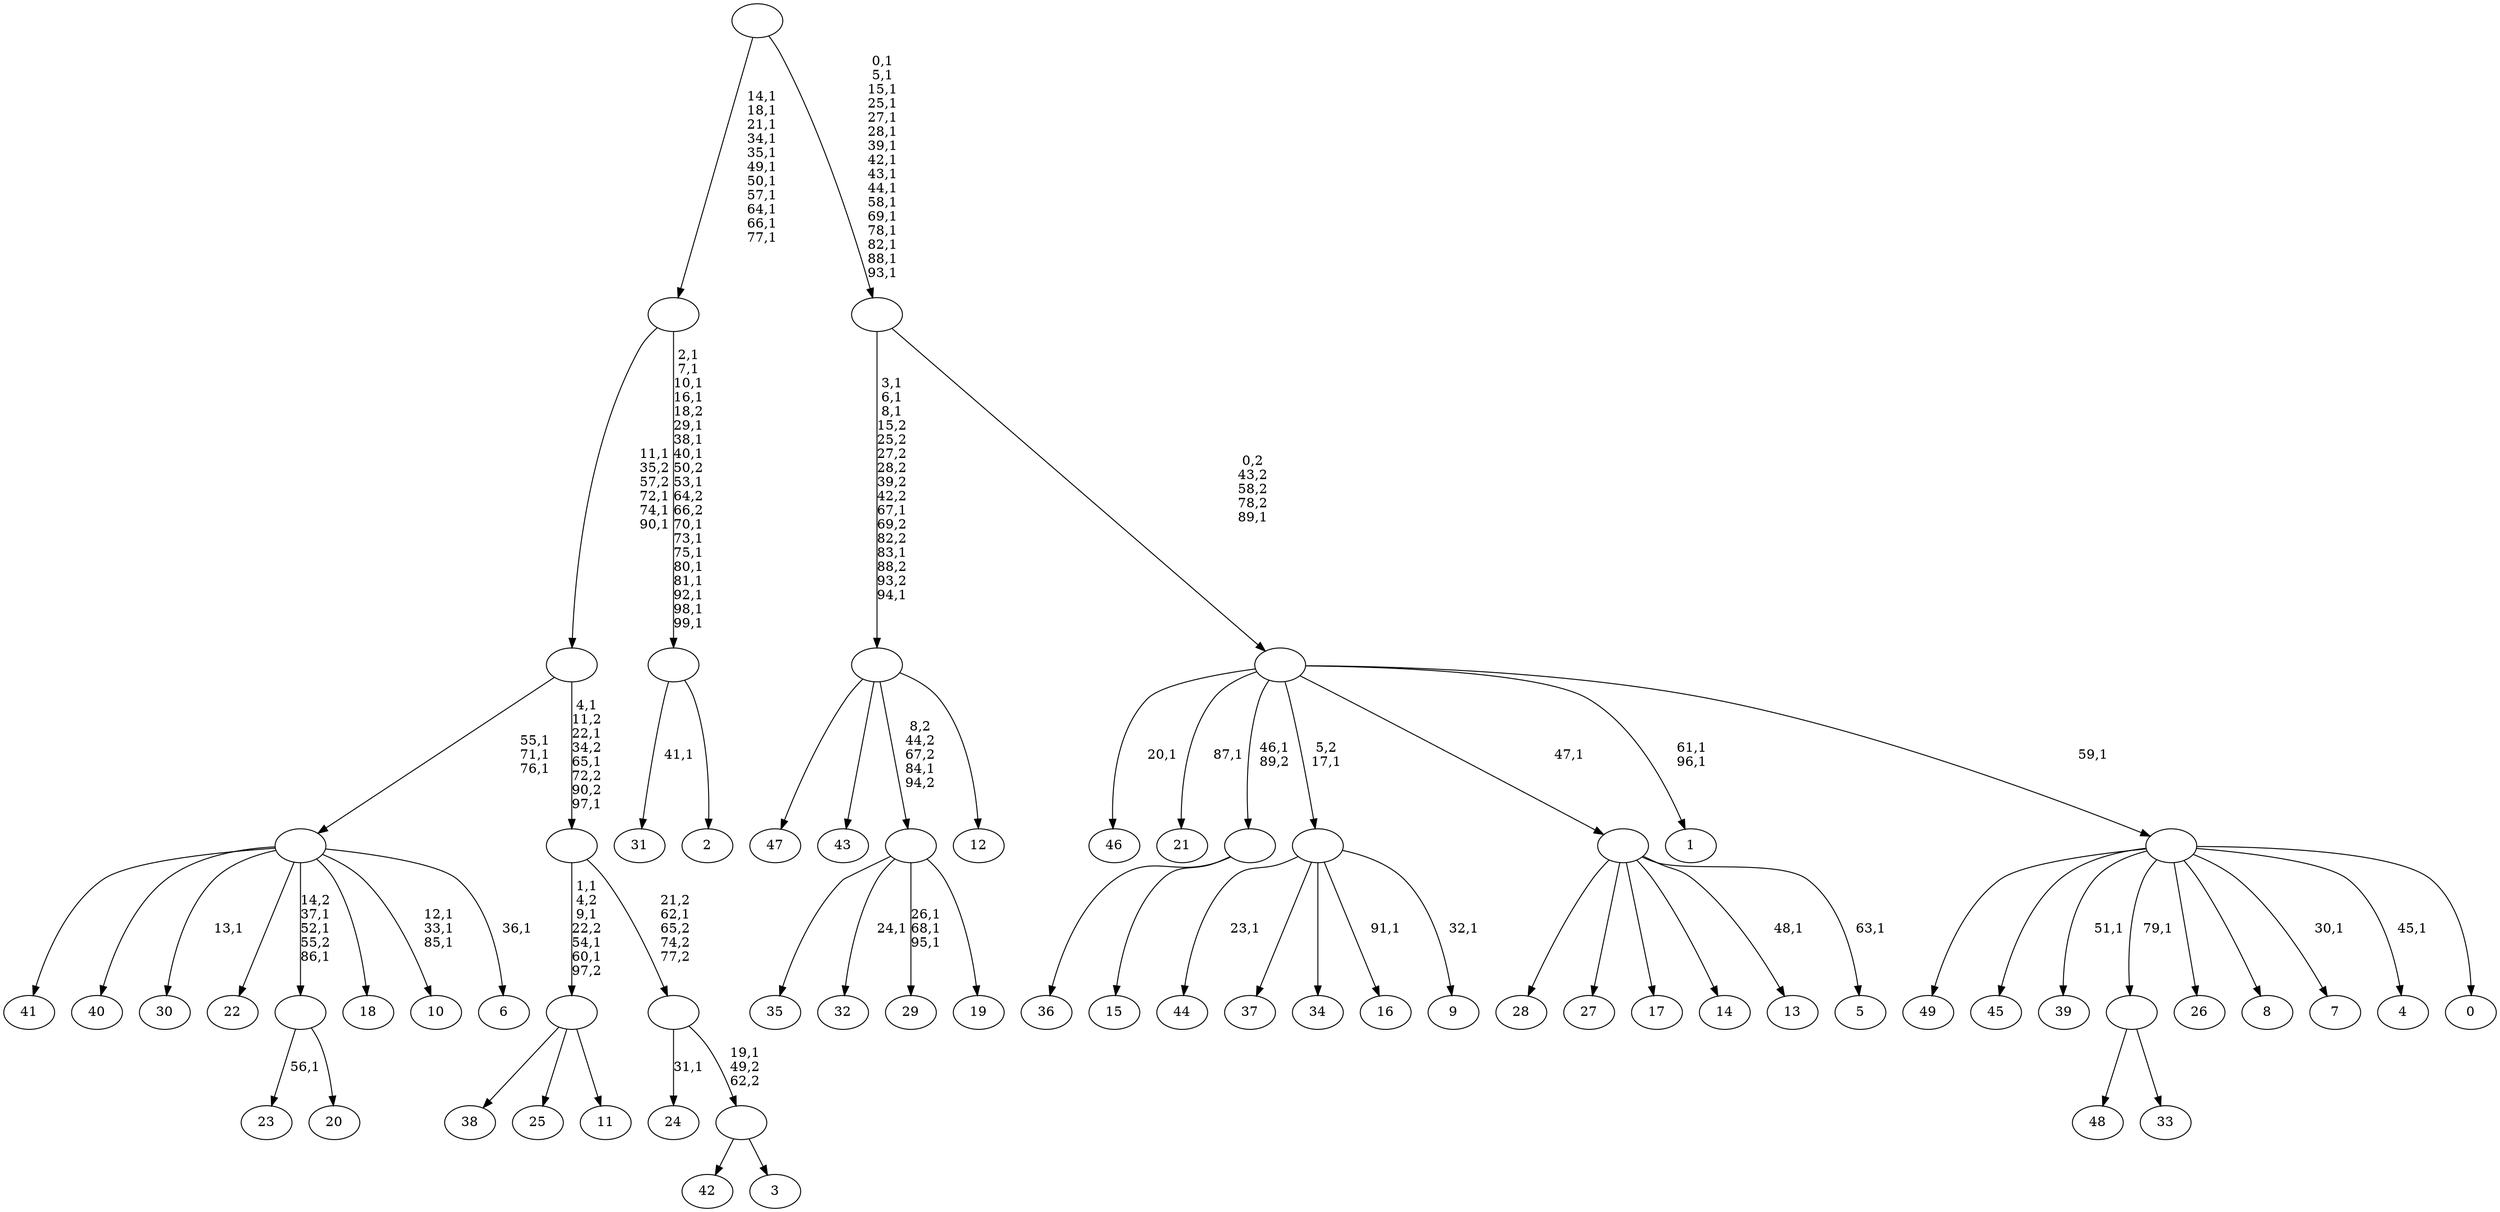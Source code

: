 digraph T {
	150 [label="49"]
	149 [label="48"]
	148 [label="47"]
	147 [label="46"]
	145 [label="45"]
	144 [label="44"]
	142 [label="43"]
	141 [label="42"]
	140 [label="41"]
	139 [label="40"]
	138 [label="39"]
	136 [label="38"]
	135 [label="37"]
	134 [label="36"]
	133 [label="35"]
	132 [label="34"]
	131 [label="33"]
	130 [label=""]
	129 [label="32"]
	127 [label="31"]
	125 [label="30"]
	123 [label="29"]
	119 [label="28"]
	118 [label="27"]
	117 [label="26"]
	116 [label="25"]
	115 [label="24"]
	113 [label="23"]
	111 [label="22"]
	110 [label="21"]
	108 [label="20"]
	107 [label=""]
	104 [label="19"]
	103 [label=""]
	102 [label="18"]
	101 [label="17"]
	100 [label="16"]
	98 [label="15"]
	97 [label=""]
	96 [label="14"]
	95 [label="13"]
	93 [label="12"]
	92 [label=""]
	86 [label="11"]
	85 [label=""]
	81 [label="10"]
	77 [label="9"]
	75 [label=""]
	74 [label="8"]
	73 [label="7"]
	71 [label="6"]
	69 [label=""]
	66 [label="5"]
	64 [label=""]
	63 [label="4"]
	61 [label="3"]
	60 [label=""]
	59 [label=""]
	58 [label=""]
	54 [label=""]
	50 [label="2"]
	49 [label=""]
	33 [label=""]
	22 [label="1"]
	19 [label="0"]
	18 [label=""]
	17 [label=""]
	16 [label=""]
	0 [label=""]
	130 -> 149 [label=""]
	130 -> 131 [label=""]
	107 -> 113 [label="56,1"]
	107 -> 108 [label=""]
	103 -> 123 [label="26,1\n68,1\n95,1"]
	103 -> 129 [label="24,1"]
	103 -> 133 [label=""]
	103 -> 104 [label=""]
	97 -> 134 [label=""]
	97 -> 98 [label=""]
	92 -> 148 [label=""]
	92 -> 142 [label=""]
	92 -> 103 [label="8,2\n44,2\n67,2\n84,1\n94,2"]
	92 -> 93 [label=""]
	85 -> 136 [label=""]
	85 -> 116 [label=""]
	85 -> 86 [label=""]
	75 -> 77 [label="32,1"]
	75 -> 100 [label="91,1"]
	75 -> 144 [label="23,1"]
	75 -> 135 [label=""]
	75 -> 132 [label=""]
	69 -> 71 [label="36,1"]
	69 -> 81 [label="12,1\n33,1\n85,1"]
	69 -> 107 [label="14,2\n37,1\n52,1\n55,2\n86,1"]
	69 -> 125 [label="13,1"]
	69 -> 140 [label=""]
	69 -> 139 [label=""]
	69 -> 111 [label=""]
	69 -> 102 [label=""]
	64 -> 66 [label="63,1"]
	64 -> 95 [label="48,1"]
	64 -> 119 [label=""]
	64 -> 118 [label=""]
	64 -> 101 [label=""]
	64 -> 96 [label=""]
	60 -> 141 [label=""]
	60 -> 61 [label=""]
	59 -> 115 [label="31,1"]
	59 -> 60 [label="19,1\n49,2\n62,2"]
	58 -> 85 [label="1,1\n4,2\n9,1\n22,2\n54,1\n60,1\n97,2"]
	58 -> 59 [label="21,2\n62,1\n65,2\n74,2\n77,2"]
	54 -> 58 [label="4,1\n11,2\n22,1\n34,2\n65,1\n72,2\n90,2\n97,1"]
	54 -> 69 [label="55,1\n71,1\n76,1"]
	49 -> 127 [label="41,1"]
	49 -> 50 [label=""]
	33 -> 49 [label="2,1\n7,1\n10,1\n16,1\n18,2\n29,1\n38,1\n40,1\n50,2\n53,1\n64,2\n66,2\n70,1\n73,1\n75,1\n80,1\n81,1\n92,1\n98,1\n99,1"]
	33 -> 54 [label="11,1\n35,2\n57,2\n72,1\n74,1\n90,1"]
	18 -> 63 [label="45,1"]
	18 -> 73 [label="30,1"]
	18 -> 138 [label="51,1"]
	18 -> 150 [label=""]
	18 -> 145 [label=""]
	18 -> 130 [label="79,1"]
	18 -> 117 [label=""]
	18 -> 74 [label=""]
	18 -> 19 [label=""]
	17 -> 22 [label="61,1\n96,1"]
	17 -> 110 [label="87,1"]
	17 -> 147 [label="20,1"]
	17 -> 97 [label="46,1\n89,2"]
	17 -> 75 [label="5,2\n17,1"]
	17 -> 64 [label="47,1"]
	17 -> 18 [label="59,1"]
	16 -> 92 [label="3,1\n6,1\n8,1\n15,2\n25,2\n27,2\n28,2\n39,2\n42,2\n67,1\n69,2\n82,2\n83,1\n88,2\n93,2\n94,1"]
	16 -> 17 [label="0,2\n43,2\n58,2\n78,2\n89,1"]
	0 -> 16 [label="0,1\n5,1\n15,1\n25,1\n27,1\n28,1\n39,1\n42,1\n43,1\n44,1\n58,1\n69,1\n78,1\n82,1\n88,1\n93,1"]
	0 -> 33 [label="14,1\n18,1\n21,1\n34,1\n35,1\n49,1\n50,1\n57,1\n64,1\n66,1\n77,1"]
}
